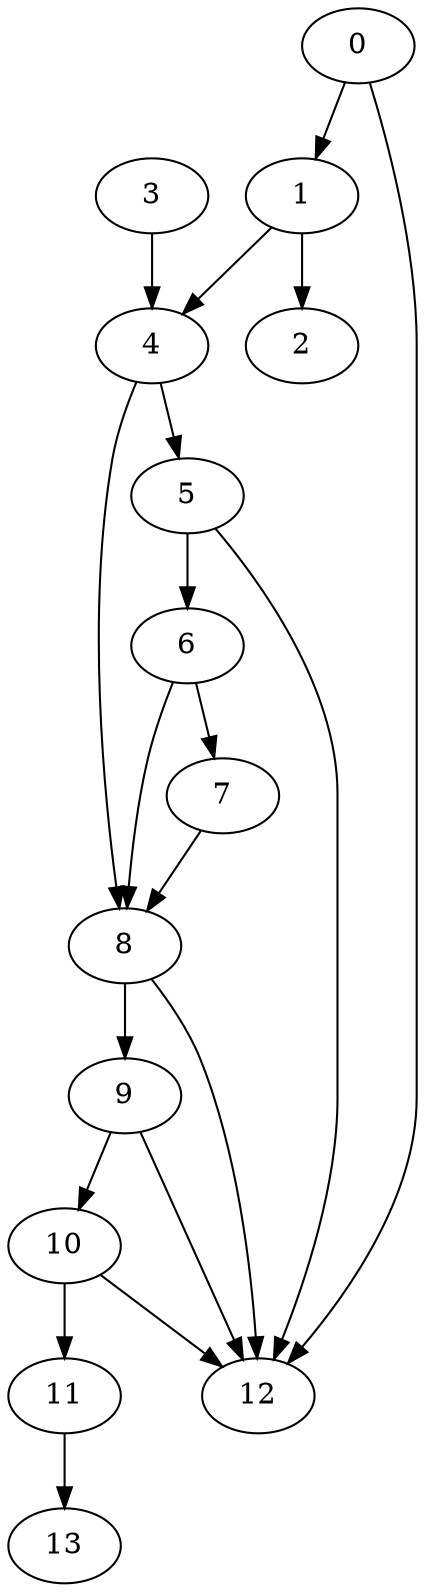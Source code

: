 digraph {
	0
	1
	2
	3
	4
	5
	6
	7
	8
	9
	10
	11
	12
	13
	9 -> 10
	8 -> 9
	10 -> 11
	0 -> 12
	5 -> 12
	8 -> 12
	9 -> 12
	10 -> 12
	1 -> 4
	3 -> 4
	4 -> 5
	5 -> 6
	0 -> 1
	1 -> 2
	6 -> 7
	4 -> 8
	6 -> 8
	7 -> 8
	11 -> 13
}
